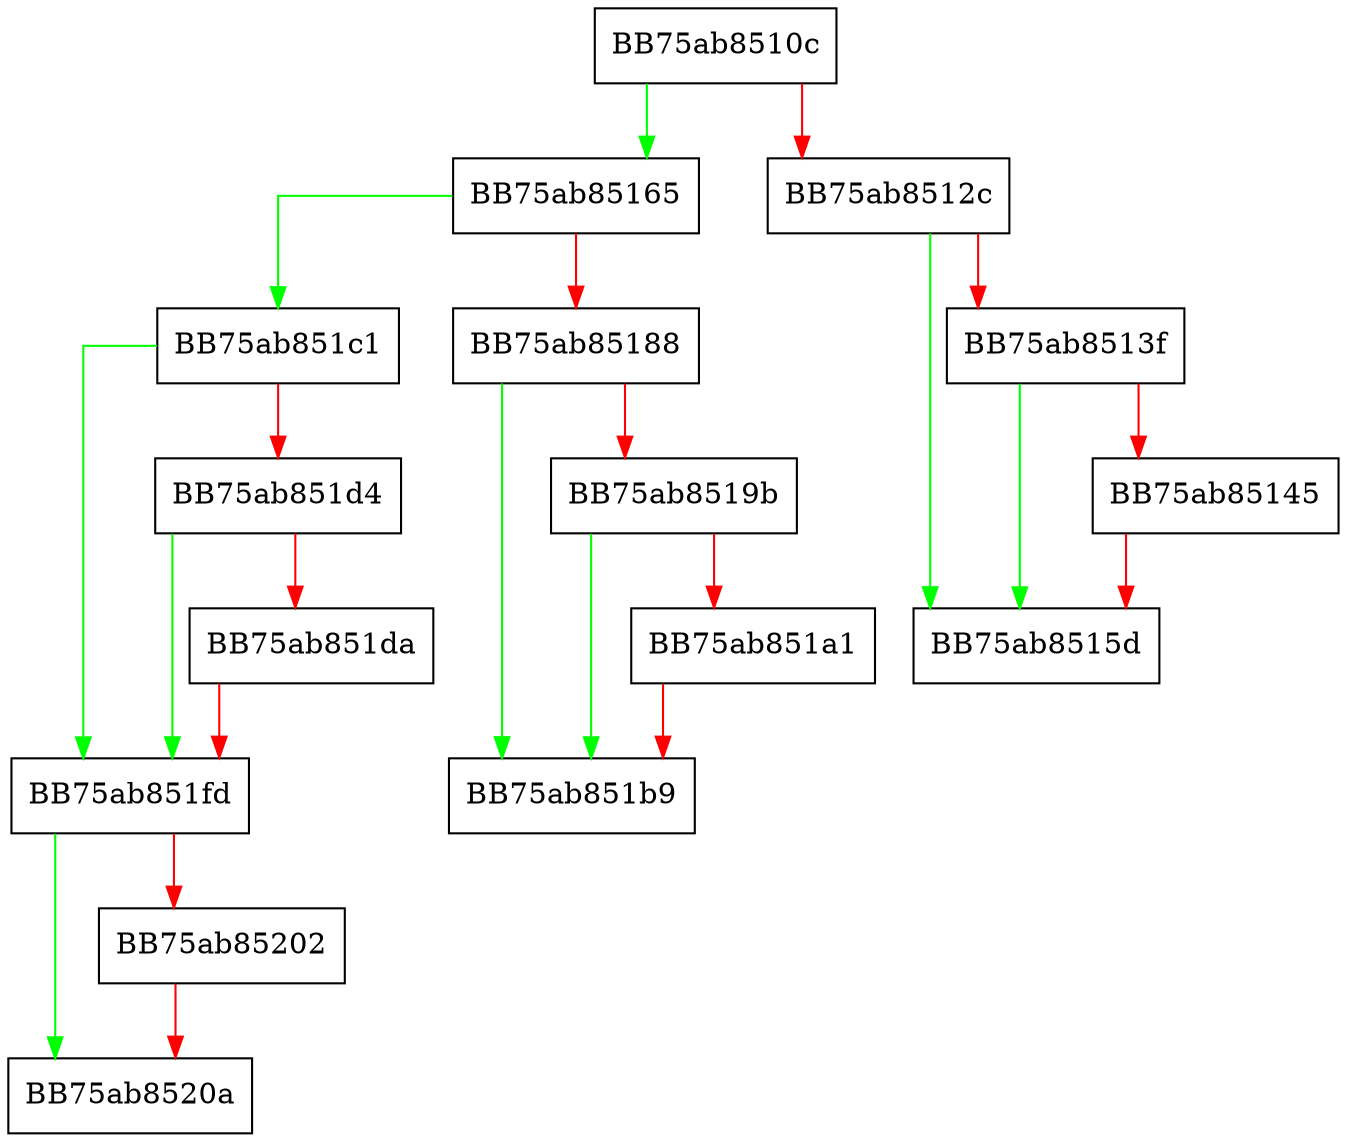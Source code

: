 digraph GetVssDllVersionMS {
  node [shape="box"];
  graph [splines=ortho];
  BB75ab8510c -> BB75ab85165 [color="green"];
  BB75ab8510c -> BB75ab8512c [color="red"];
  BB75ab8512c -> BB75ab8515d [color="green"];
  BB75ab8512c -> BB75ab8513f [color="red"];
  BB75ab8513f -> BB75ab8515d [color="green"];
  BB75ab8513f -> BB75ab85145 [color="red"];
  BB75ab85145 -> BB75ab8515d [color="red"];
  BB75ab85165 -> BB75ab851c1 [color="green"];
  BB75ab85165 -> BB75ab85188 [color="red"];
  BB75ab85188 -> BB75ab851b9 [color="green"];
  BB75ab85188 -> BB75ab8519b [color="red"];
  BB75ab8519b -> BB75ab851b9 [color="green"];
  BB75ab8519b -> BB75ab851a1 [color="red"];
  BB75ab851a1 -> BB75ab851b9 [color="red"];
  BB75ab851c1 -> BB75ab851fd [color="green"];
  BB75ab851c1 -> BB75ab851d4 [color="red"];
  BB75ab851d4 -> BB75ab851fd [color="green"];
  BB75ab851d4 -> BB75ab851da [color="red"];
  BB75ab851da -> BB75ab851fd [color="red"];
  BB75ab851fd -> BB75ab8520a [color="green"];
  BB75ab851fd -> BB75ab85202 [color="red"];
  BB75ab85202 -> BB75ab8520a [color="red"];
}